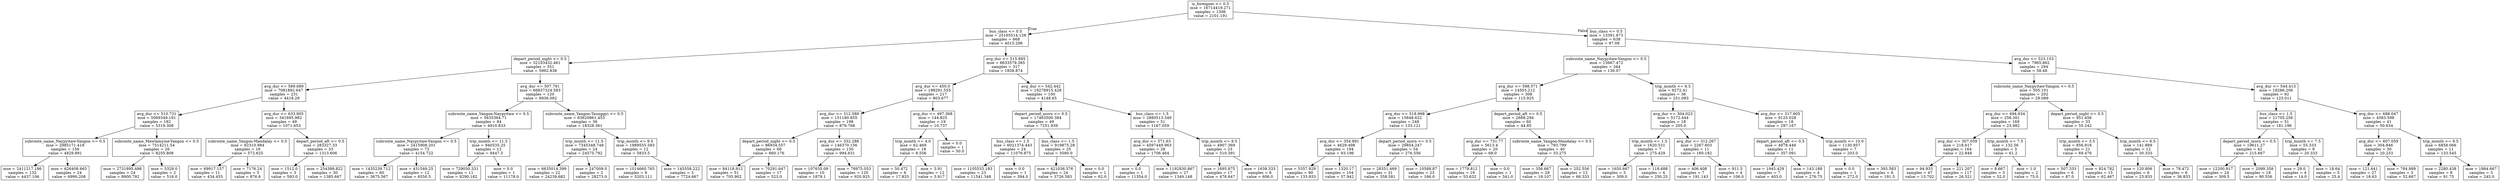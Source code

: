 digraph Tree {
node [shape=box] ;
0 [label="is_foreigner <= 0.5\nmse = 16714419.271\nsamples = 1306\nvalue = 2101.191"] ;
1 [label="bus_class <= 0.5\nmse = 25165514.128\nsamples = 668\nvalue = 4015.298"] ;
0 -> 1 [labeldistance=2.5, labelangle=45, headlabel="True"] ;
2 [label="depart_period_night <= 0.5\nmse = 32103432.461\nsamples = 351\nvalue = 5962.838"] ;
1 -> 2 ;
3 [label="avg_dur <= 589.089\nmse = 7081892.647\nsamples = 231\nvalue = 4418.29"] ;
2 -> 3 ;
4 [label="avg_dur <= 510.731\nmse = 5069349.191\nsamples = 182\nvalue = 5319.308"] ;
3 -> 4 ;
5 [label="subroute_name_Naypyitaw-Yangon <= 0.5\nmse = 2985171.418\nsamples = 156\nvalue = 4829.891"] ;
4 -> 5 ;
6 [label="mse = 2411217.186\nsamples = 132\nvalue = 4437.106"] ;
5 -> 6 ;
7 [label="mse = 626408.665\nsamples = 24\nvalue = 6990.208"] ;
5 -> 7 ;
8 [label="subroute_name_Mawlamyine-Yangon <= 0.5\nmse = 7514211.54\nsamples = 26\nvalue = 8255.808"] ;
4 -> 8 ;
9 [label="mse = 2731895.498\nsamples = 24\nvalue = 8900.792"] ;
8 -> 9 ;
10 [label="mse = 5329.0\nsamples = 2\nvalue = 516.0"] ;
8 -> 10 ;
11 [label="avg_dur <= 633.905\nmse = 341695.982\nsamples = 49\nvalue = 1071.653"] ;
3 -> 11 ;
12 [label="subroute_name_Yangon-Mandalay <= 0.5\nmse = 92310.984\nsamples = 16\nvalue = 572.625"] ;
11 -> 12 ;
13 [label="mse = 69917.157\nsamples = 11\nvalue = 434.455"] ;
12 -> 13 ;
14 [label="mse = 7176.24\nsamples = 5\nvalue = 876.6"] ;
12 -> 14 ;
15 [label="depart_period_aft <= 0.5\nmse = 283327.33\nsamples = 33\nvalue = 1313.606"] ;
11 -> 15 ;
16 [label="mse = 1512.0\nsamples = 3\nvalue = 593.0"] ;
15 -> 16 ;
17 [label="mse = 254388.822\nsamples = 30\nvalue = 1385.667"] ;
15 -> 17 ;
18 [label="avg_dur <= 507.791\nmse = 66837324.583\nsamples = 120\nvalue = 8936.092"] ;
2 -> 18 ;
19 [label="subroute_name_Yangon-Naypyitaw <= 0.5\nmse = 5635364.71\nsamples = 84\nvalue = 4910.833"] ;
18 -> 19 ;
20 [label="subroute_name_Naypyitaw-Yangon <= 0.5\nmse = 2415908.201\nsamples = 72\nvalue = 4154.722"] ;
19 -> 20 ;
21 [label="mse = 1435239.712\nsamples = 60\nvalue = 3675.567"] ;
20 -> 21 ;
22 [label="mse = 431549.25\nsamples = 12\nvalue = 6550.5"] ;
20 -> 22 ;
23 [label="trip_month <= 11.5\nmse = 940535.25\nsamples = 12\nvalue = 9447.5"] ;
19 -> 23 ;
24 [label="mse = 729050.331\nsamples = 11\nvalue = 9290.182"] ;
23 -> 24 ;
25 [label="mse = 0.0\nsamples = 1\nvalue = 11178.0"] ;
23 -> 25 ;
26 [label="subroute_name_Yangon-Taunggyi <= 0.5\nmse = 83620861.453\nsamples = 36\nvalue = 18328.361"] ;
18 -> 26 ;
27 [label="trip_month <= 11.5\nmse = 7345348.748\nsamples = 24\nvalue = 24575.792"] ;
26 -> 27 ;
28 [label="mse = 6635014.399\nsamples = 22\nvalue = 24239.682"] ;
27 -> 28 ;
29 [label="mse = 247009.0\nsamples = 2\nvalue = 28273.0"] ;
27 -> 29 ;
30 [label="trip_month <= 9.5\nmse = 1989555.583\nsamples = 12\nvalue = 5833.5"] ;
26 -> 30 ;
31 [label="mse = 1014660.765\nsamples = 9\nvalue = 5203.111"] ;
30 -> 31 ;
32 [label="mse = 145558.222\nsamples = 3\nvalue = 7724.667"] ;
30 -> 32 ;
33 [label="avg_dur <= 515.895\nmse = 8633579.385\nsamples = 317\nvalue = 1858.874"] ;
1 -> 33 ;
34 [label="avg_dur <= 450.0\nmse = 198291.555\nsamples = 217\nvalue = 803.677"] ;
33 -> 34 ;
35 [label="avg_dur <= 312.589\nmse = 151180.855\nsamples = 198\nvalue = 879.768"] ;
34 -> 35 ;
36 [label="depart_period_night <= 0.5\nmse = 86934.557\nsamples = 68\nvalue = 660.176"] ;
35 -> 36 ;
37 [label="mse = 84118.912\nsamples = 51\nvalue = 705.902"] ;
36 -> 37 ;
38 [label="mse = 70291.647\nsamples = 17\nvalue = 523.0"] ;
36 -> 38 ;
39 [label="avg_dur <= 332.288\nmse = 146370.156\nsamples = 130\nvalue = 994.631"] ;
35 -> 39 ;
40 [label="mse = 107635.09\nsamples = 10\nvalue = 1879.1"] ;
39 -> 40 ;
41 [label="mse = 78975.053\nsamples = 120\nvalue = 920.925"] ;
39 -> 41 ;
42 [label="avg_dur <= 497.368\nmse = 144.825\nsamples = 19\nvalue = 10.737"] ;
34 -> 42 ;
43 [label="trip_month <= 4.0\nmse = 62.469\nsamples = 18\nvalue = 8.556"] ;
42 -> 43 ;
44 [label="mse = 50.472\nsamples = 6\nvalue = 17.833"] ;
43 -> 44 ;
45 [label="mse = 3.91\nsamples = 12\nvalue = 3.917"] ;
43 -> 45 ;
46 [label="mse = 0.0\nsamples = 1\nvalue = 50.0"] ;
42 -> 46 ;
47 [label="avg_dur <= 542.442\nmse = 19278915.428\nsamples = 100\nvalue = 4148.65"] ;
33 -> 47 ;
48 [label="depart_period_morn <= 0.5\nmse = 17463500.384\nsamples = 49\nvalue = 7251.939"] ;
47 -> 48 ;
49 [label="bus_class <= 1.5\nmse = 6021374.443\nsamples = 24\nvalue = 11076.875"] ;
48 -> 49 ;
50 [label="mse = 1105533.183\nsamples = 23\nvalue = 11541.348"] ;
49 -> 50 ;
51 [label="mse = 0.0\nsamples = 1\nvalue = 394.0"] ;
49 -> 51 ;
52 [label="bus_class <= 1.5\nmse = 919875.28\nsamples = 25\nvalue = 3580.0"] ;
48 -> 52 ;
53 [label="mse = 421036.576\nsamples = 24\nvalue = 3726.583"] ;
52 -> 53 ;
54 [label="mse = 0.0\nsamples = 1\nvalue = 62.0"] ;
52 -> 54 ;
55 [label="bus_class <= 1.5\nmse = 2880513.349\nsamples = 51\nvalue = 1167.059"] ;
47 -> 55 ;
56 [label="avg_dur <= 571.63\nmse = 4597449.963\nsamples = 28\nvalue = 1706.464"] ;
55 -> 56 ;
57 [label="mse = 0.0\nsamples = 1\nvalue = 11354.0"] ;
56 -> 57 ;
58 [label="mse = 1192830.867\nsamples = 27\nvalue = 1349.148"] ;
56 -> 58 ;
59 [label="trip_month <= 9.5\nmse = 4907.369\nsamples = 23\nvalue = 510.391"] ;
55 -> 59 ;
60 [label="mse = 1695.875\nsamples = 17\nvalue = 476.647"] ;
59 -> 60 ;
61 [label="mse = 1639.333\nsamples = 6\nvalue = 606.0"] ;
59 -> 61 ;
62 [label="bus_class <= 0.5\nmse = 13391.873\nsamples = 638\nvalue = 97.08"] ;
0 -> 62 [labeldistance=2.5, labelangle=-45, headlabel="False"] ;
63 [label="subroute_name_Naypyitaw-Yangon <= 0.5\nmse = 15667.472\nsamples = 344\nvalue = 130.07"] ;
62 -> 63 ;
64 [label="avg_dur <= 598.571\nmse = 14503.212\nsamples = 308\nvalue = 115.925"] ;
63 -> 64 ;
65 [label="avg_dur <= 518.998\nmse = 15848.622\nsamples = 248\nvalue = 133.121"] ;
64 -> 65 ;
66 [label="avg_dur <= 354.891\nmse = 4629.498\nsamples = 194\nvalue = 93.196"] ;
65 -> 66 ;
67 [label="mse = 5357.929\nsamples = 90\nvalue = 133.933"] ;
66 -> 67 ;
68 [label="mse = 1320.17\nsamples = 104\nvalue = 57.942"] ;
66 -> 68 ;
69 [label="depart_period_morn <= 0.5\nmse = 29854.247\nsamples = 54\nvalue = 276.556"] ;
65 -> 69 ;
70 [label="mse = 28351.469\nsamples = 31\nvalue = 358.581"] ;
69 -> 70 ;
71 [label="mse = 10588.87\nsamples = 23\nvalue = 166.0"] ;
69 -> 71 ;
72 [label="depart_period_aft <= 0.5\nmse = 2668.294\nsamples = 60\nvalue = 44.85"] ;
64 -> 72 ;
73 [label="avg_dur <= 731.77\nmse = 5613.4\nsamples = 20\nvalue = 68.0"] ;
72 -> 73 ;
74 [label="mse = 1779.812\nsamples = 19\nvalue = 53.632"] ;
73 -> 74 ;
75 [label="mse = 0.0\nsamples = 1\nvalue = 341.0"] ;
73 -> 75 ;
76 [label="subroute_name_Yangon-Mandalay <= 0.5\nmse = 793.799\nsamples = 40\nvalue = 33.275"] ;
72 -> 76 ;
77 [label="mse = 356.667\nsamples = 28\nvalue = 19.107"] ;
76 -> 77 ;
78 [label="mse = 252.556\nsamples = 12\nvalue = 66.333"] ;
76 -> 78 ;
79 [label="trip_month <= 6.5\nmse = 9272.41\nsamples = 36\nvalue = 251.083"] ;
63 -> 79 ;
80 [label="avg_dur <= 304.023\nmse = 5172.444\nsamples = 18\nvalue = 205.0"] ;
79 -> 80 ;
81 [label="trip_month <= 1.5\nmse = 1620.531\nsamples = 7\nvalue = 275.429"] ;
80 -> 81 ;
82 [label="mse = 1650.667\nsamples = 3\nvalue = 309.0"] ;
81 -> 82 ;
83 [label="mse = 118.688\nsamples = 4\nvalue = 250.25"] ;
81 -> 83 ;
84 [label="avg_dur <= 312.267\nmse = 2267.603\nsamples = 11\nvalue = 160.182"] ;
80 -> 84 ;
85 [label="mse = 406.408\nsamples = 7\nvalue = 191.143"] ;
84 -> 85 ;
86 [label="mse = 911.5\nsamples = 4\nvalue = 106.0"] ;
84 -> 86 ;
87 [label="avg_dur <= 317.905\nmse = 9125.028\nsamples = 18\nvalue = 297.167"] ;
79 -> 87 ;
88 [label="depart_period_aft <= 0.5\nmse = 4978.446\nsamples = 11\nvalue = 357.091"] ;
87 -> 88 ;
89 [label="mse = 1945.429\nsamples = 7\nvalue = 403.0"] ;
88 -> 89 ;
90 [label="mse = 143.188\nsamples = 4\nvalue = 276.75"] ;
88 -> 90 ;
91 [label="trip_month <= 10.0\nmse = 1130.857\nsamples = 7\nvalue = 203.0"] ;
87 -> 91 ;
92 [label="mse = 0.0\nsamples = 1\nvalue = 272.0"] ;
91 -> 92 ;
93 [label="mse = 393.583\nsamples = 6\nvalue = 191.5"] ;
91 -> 93 ;
94 [label="avg_dur <= 523.153\nmse = 7965.862\nsamples = 294\nvalue = 58.48"] ;
62 -> 94 ;
95 [label="subroute_name_Naypyitaw-Yangon <= 0.5\nmse = 505.101\nsamples = 202\nvalue = 29.089"] ;
94 -> 95 ;
96 [label="avg_dur <= 494.634\nmse = 258.301\nsamples = 169\nvalue = 23.982"] ;
95 -> 96 ;
97 [label="avg_dur <= 307.059\nmse = 218.617\nsamples = 164\nvalue = 22.848"] ;
96 -> 97 ;
98 [label="mse = 94.933\nsamples = 47\nvalue = 13.702"] ;
97 -> 98 ;
99 [label="mse = 221.207\nsamples = 117\nvalue = 26.521"] ;
97 -> 99 ;
100 [label="trip_month <= 7.5\nmse = 132.56\nsamples = 5\nvalue = 61.2"] ;
96 -> 100 ;
101 [label="mse = 8.667\nsamples = 3\nvalue = 52.0"] ;
100 -> 101 ;
102 [label="mse = 1.0\nsamples = 2\nvalue = 75.0"] ;
100 -> 102 ;
103 [label="depart_period_night <= 0.5\nmse = 951.456\nsamples = 33\nvalue = 55.242"] ;
95 -> 103 ;
104 [label="trip_month <= 3.5\nmse = 856.916\nsamples = 21\nvalue = 69.476"] ;
103 -> 104 ;
105 [label="mse = 507.333\nsamples = 6\nvalue = 87.0"] ;
104 -> 105 ;
106 [label="mse = 824.782\nsamples = 15\nvalue = 62.467"] ;
104 -> 106 ;
107 [label="trip_month <= 6.5\nmse = 141.889\nsamples = 12\nvalue = 30.333"] ;
103 -> 107 ;
108 [label="mse = 120.806\nsamples = 6\nvalue = 23.833"] ;
107 -> 108 ;
109 [label="mse = 78.472\nsamples = 6\nvalue = 36.833"] ;
107 -> 109 ;
110 [label="avg_dur <= 544.413\nmse = 18286.206\nsamples = 92\nvalue = 123.011"] ;
94 -> 110 ;
111 [label="bus_class <= 1.5\nmse = 21705.256\nsamples = 51\nvalue = 181.196"] ;
110 -> 111 ;
112 [label="depart_period_morn <= 0.5\nmse = 19611.27\nsamples = 42\nvalue = 215.667"] ;
111 -> 112 ;
113 [label="mse = 12200.917\nsamples = 24\nvalue = 309.5"] ;
112 -> 113 ;
114 [label="mse = 2099.358\nsamples = 18\nvalue = 90.556"] ;
112 -> 114 ;
115 [label="trip_month <= 7.5\nmse = 55.333\nsamples = 9\nvalue = 20.333"] ;
111 -> 115 ;
116 [label="mse = 29.0\nsamples = 4\nvalue = 14.0"] ;
115 -> 116 ;
117 [label="mse = 18.64\nsamples = 5\nvalue = 25.4"] ;
115 -> 117 ;
118 [label="avg_dur <= 688.047\nmse = 4583.598\nsamples = 41\nvalue = 50.634"] ;
110 -> 118 ;
119 [label="avg_dur <= 607.059\nmse = 304.846\nsamples = 30\nvalue = 20.233"] ;
118 -> 119 ;
120 [label="mse = 121.641\nsamples = 27\nvalue = 16.63"] ;
119 -> 120 ;
121 [label="mse = 784.889\nsamples = 3\nvalue = 52.667"] ;
119 -> 121 ;
122 [label="trip_month <= 9.5\nmse = 6858.066\nsamples = 11\nvalue = 133.545"] ;
118 -> 122 ;
123 [label="mse = 2280.438\nsamples = 8\nvalue = 91.75"] ;
122 -> 123 ;
124 [label="mse = 1984.667\nsamples = 3\nvalue = 245.0"] ;
122 -> 124 ;
}